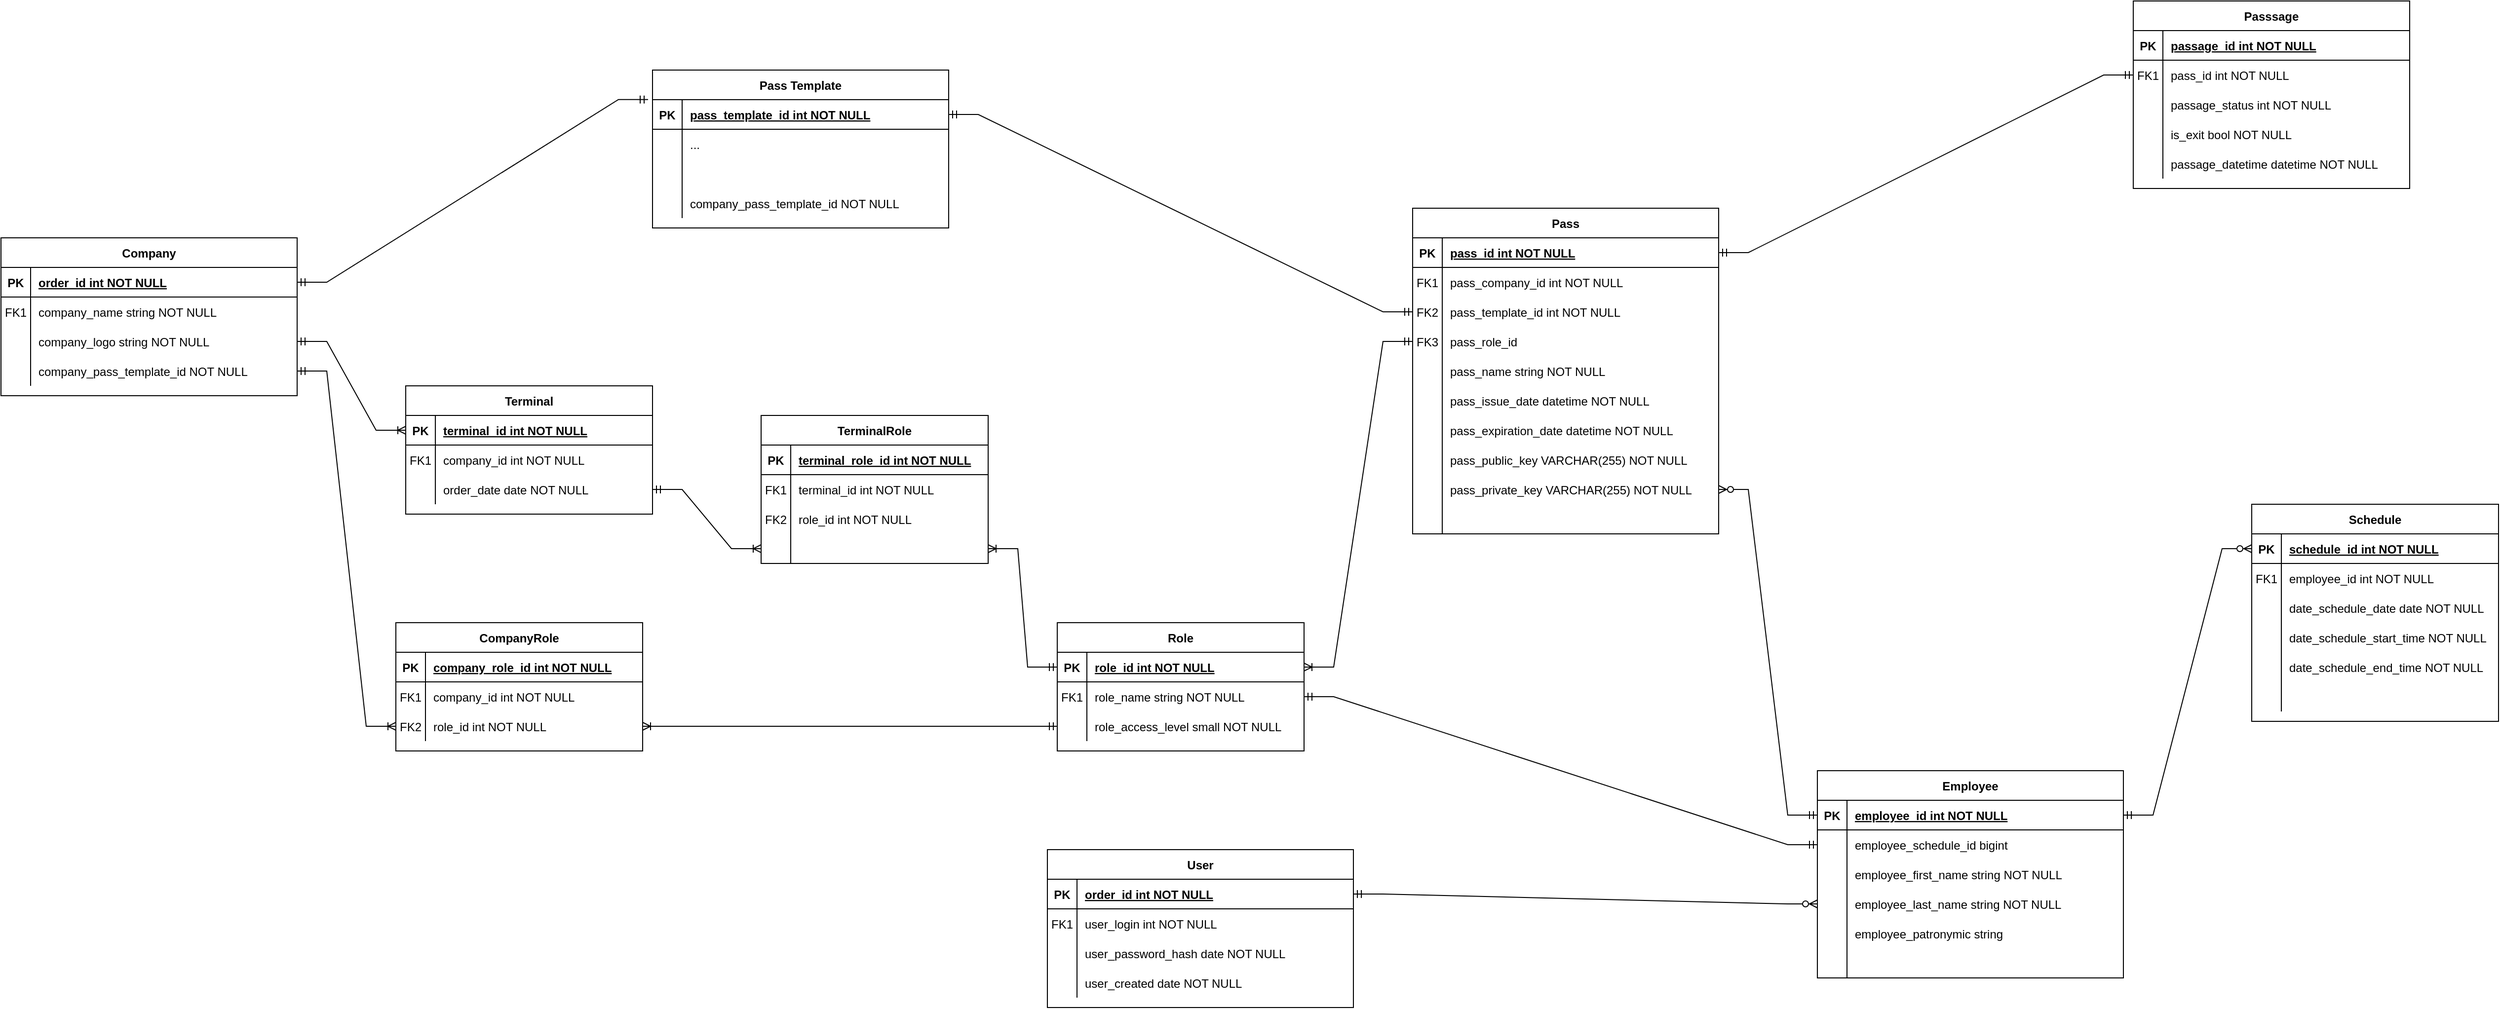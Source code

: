 <mxfile version="16.6.1" type="github">
  <diagram id="SPJx501AeD-CsGPnfTqj" name="Page-1">
    <mxGraphModel dx="1422" dy="729" grid="1" gridSize="10" guides="1" tooltips="1" connect="1" arrows="1" fold="1" page="1" pageScale="1" pageWidth="1654" pageHeight="1169" math="0" shadow="0">
      <root>
        <mxCell id="0" />
        <mxCell id="1" parent="0" />
        <mxCell id="p6E39sZ3aIF0DFDEOIZq-1" value="Passsage" style="shape=table;startSize=30;container=1;collapsible=1;childLayout=tableLayout;fixedRows=1;rowLines=0;fontStyle=1;align=center;resizeLast=1;" vertex="1" parent="1">
          <mxGeometry x="2600" y="450" width="280" height="190" as="geometry" />
        </mxCell>
        <mxCell id="p6E39sZ3aIF0DFDEOIZq-2" value="" style="shape=partialRectangle;collapsible=0;dropTarget=0;pointerEvents=0;fillColor=none;points=[[0,0.5],[1,0.5]];portConstraint=eastwest;top=0;left=0;right=0;bottom=1;" vertex="1" parent="p6E39sZ3aIF0DFDEOIZq-1">
          <mxGeometry y="30" width="280" height="30" as="geometry" />
        </mxCell>
        <mxCell id="p6E39sZ3aIF0DFDEOIZq-3" value="PK" style="shape=partialRectangle;overflow=hidden;connectable=0;fillColor=none;top=0;left=0;bottom=0;right=0;fontStyle=1;" vertex="1" parent="p6E39sZ3aIF0DFDEOIZq-2">
          <mxGeometry width="30" height="30" as="geometry">
            <mxRectangle width="30" height="30" as="alternateBounds" />
          </mxGeometry>
        </mxCell>
        <mxCell id="p6E39sZ3aIF0DFDEOIZq-4" value="passage_id int NOT NULL " style="shape=partialRectangle;overflow=hidden;connectable=0;fillColor=none;top=0;left=0;bottom=0;right=0;align=left;spacingLeft=6;fontStyle=5;" vertex="1" parent="p6E39sZ3aIF0DFDEOIZq-2">
          <mxGeometry x="30" width="250" height="30" as="geometry">
            <mxRectangle width="250" height="30" as="alternateBounds" />
          </mxGeometry>
        </mxCell>
        <mxCell id="p6E39sZ3aIF0DFDEOIZq-5" value="" style="shape=partialRectangle;collapsible=0;dropTarget=0;pointerEvents=0;fillColor=none;points=[[0,0.5],[1,0.5]];portConstraint=eastwest;top=0;left=0;right=0;bottom=0;" vertex="1" parent="p6E39sZ3aIF0DFDEOIZq-1">
          <mxGeometry y="60" width="280" height="30" as="geometry" />
        </mxCell>
        <mxCell id="p6E39sZ3aIF0DFDEOIZq-6" value="FK1" style="shape=partialRectangle;overflow=hidden;connectable=0;fillColor=none;top=0;left=0;bottom=0;right=0;" vertex="1" parent="p6E39sZ3aIF0DFDEOIZq-5">
          <mxGeometry width="30" height="30" as="geometry">
            <mxRectangle width="30" height="30" as="alternateBounds" />
          </mxGeometry>
        </mxCell>
        <mxCell id="p6E39sZ3aIF0DFDEOIZq-7" value="pass_id int NOT NULL" style="shape=partialRectangle;overflow=hidden;connectable=0;fillColor=none;top=0;left=0;bottom=0;right=0;align=left;spacingLeft=6;" vertex="1" parent="p6E39sZ3aIF0DFDEOIZq-5">
          <mxGeometry x="30" width="250" height="30" as="geometry">
            <mxRectangle width="250" height="30" as="alternateBounds" />
          </mxGeometry>
        </mxCell>
        <mxCell id="p6E39sZ3aIF0DFDEOIZq-8" value="" style="shape=partialRectangle;collapsible=0;dropTarget=0;pointerEvents=0;fillColor=none;points=[[0,0.5],[1,0.5]];portConstraint=eastwest;top=0;left=0;right=0;bottom=0;" vertex="1" parent="p6E39sZ3aIF0DFDEOIZq-1">
          <mxGeometry y="90" width="280" height="30" as="geometry" />
        </mxCell>
        <mxCell id="p6E39sZ3aIF0DFDEOIZq-9" value="" style="shape=partialRectangle;overflow=hidden;connectable=0;fillColor=none;top=0;left=0;bottom=0;right=0;" vertex="1" parent="p6E39sZ3aIF0DFDEOIZq-8">
          <mxGeometry width="30" height="30" as="geometry">
            <mxRectangle width="30" height="30" as="alternateBounds" />
          </mxGeometry>
        </mxCell>
        <mxCell id="p6E39sZ3aIF0DFDEOIZq-10" value="passage_status int NOT NULL" style="shape=partialRectangle;overflow=hidden;connectable=0;fillColor=none;top=0;left=0;bottom=0;right=0;align=left;spacingLeft=6;" vertex="1" parent="p6E39sZ3aIF0DFDEOIZq-8">
          <mxGeometry x="30" width="250" height="30" as="geometry">
            <mxRectangle width="250" height="30" as="alternateBounds" />
          </mxGeometry>
        </mxCell>
        <mxCell id="p6E39sZ3aIF0DFDEOIZq-11" value="" style="shape=partialRectangle;collapsible=0;dropTarget=0;pointerEvents=0;fillColor=none;points=[[0,0.5],[1,0.5]];portConstraint=eastwest;top=0;left=0;right=0;bottom=0;" vertex="1" parent="p6E39sZ3aIF0DFDEOIZq-1">
          <mxGeometry y="120" width="280" height="30" as="geometry" />
        </mxCell>
        <mxCell id="p6E39sZ3aIF0DFDEOIZq-12" value="" style="shape=partialRectangle;overflow=hidden;connectable=0;fillColor=none;top=0;left=0;bottom=0;right=0;" vertex="1" parent="p6E39sZ3aIF0DFDEOIZq-11">
          <mxGeometry width="30" height="30" as="geometry">
            <mxRectangle width="30" height="30" as="alternateBounds" />
          </mxGeometry>
        </mxCell>
        <mxCell id="p6E39sZ3aIF0DFDEOIZq-13" value="is_exit bool NOT NULL" style="shape=partialRectangle;overflow=hidden;connectable=0;fillColor=none;top=0;left=0;bottom=0;right=0;align=left;spacingLeft=6;" vertex="1" parent="p6E39sZ3aIF0DFDEOIZq-11">
          <mxGeometry x="30" width="250" height="30" as="geometry">
            <mxRectangle width="250" height="30" as="alternateBounds" />
          </mxGeometry>
        </mxCell>
        <mxCell id="p6E39sZ3aIF0DFDEOIZq-14" value="" style="shape=partialRectangle;collapsible=0;dropTarget=0;pointerEvents=0;fillColor=none;points=[[0,0.5],[1,0.5]];portConstraint=eastwest;top=0;left=0;right=0;bottom=0;" vertex="1" parent="p6E39sZ3aIF0DFDEOIZq-1">
          <mxGeometry y="150" width="280" height="30" as="geometry" />
        </mxCell>
        <mxCell id="p6E39sZ3aIF0DFDEOIZq-15" value="" style="shape=partialRectangle;overflow=hidden;connectable=0;fillColor=none;top=0;left=0;bottom=0;right=0;" vertex="1" parent="p6E39sZ3aIF0DFDEOIZq-14">
          <mxGeometry width="30" height="30" as="geometry">
            <mxRectangle width="30" height="30" as="alternateBounds" />
          </mxGeometry>
        </mxCell>
        <mxCell id="p6E39sZ3aIF0DFDEOIZq-16" value="passage_datetime datetime NOT NULL" style="shape=partialRectangle;overflow=hidden;connectable=0;fillColor=none;top=0;left=0;bottom=0;right=0;align=left;spacingLeft=6;" vertex="1" parent="p6E39sZ3aIF0DFDEOIZq-14">
          <mxGeometry x="30" width="250" height="30" as="geometry">
            <mxRectangle width="250" height="30" as="alternateBounds" />
          </mxGeometry>
        </mxCell>
        <mxCell id="p6E39sZ3aIF0DFDEOIZq-17" value="Employee" style="shape=table;startSize=30;container=1;collapsible=1;childLayout=tableLayout;fixedRows=1;rowLines=0;fontStyle=1;align=center;resizeLast=1;" vertex="1" parent="1">
          <mxGeometry x="2280" y="1230" width="310" height="210" as="geometry" />
        </mxCell>
        <mxCell id="p6E39sZ3aIF0DFDEOIZq-18" value="" style="shape=partialRectangle;collapsible=0;dropTarget=0;pointerEvents=0;fillColor=none;points=[[0,0.5],[1,0.5]];portConstraint=eastwest;top=0;left=0;right=0;bottom=1;" vertex="1" parent="p6E39sZ3aIF0DFDEOIZq-17">
          <mxGeometry y="30" width="310" height="30" as="geometry" />
        </mxCell>
        <mxCell id="p6E39sZ3aIF0DFDEOIZq-19" value="PK" style="shape=partialRectangle;overflow=hidden;connectable=0;fillColor=none;top=0;left=0;bottom=0;right=0;fontStyle=1;" vertex="1" parent="p6E39sZ3aIF0DFDEOIZq-18">
          <mxGeometry width="30" height="30" as="geometry">
            <mxRectangle width="30" height="30" as="alternateBounds" />
          </mxGeometry>
        </mxCell>
        <mxCell id="p6E39sZ3aIF0DFDEOIZq-20" value="employee_id int NOT NULL " style="shape=partialRectangle;overflow=hidden;connectable=0;fillColor=none;top=0;left=0;bottom=0;right=0;align=left;spacingLeft=6;fontStyle=5;" vertex="1" parent="p6E39sZ3aIF0DFDEOIZq-18">
          <mxGeometry x="30" width="280" height="30" as="geometry">
            <mxRectangle width="280" height="30" as="alternateBounds" />
          </mxGeometry>
        </mxCell>
        <mxCell id="p6E39sZ3aIF0DFDEOIZq-21" value="" style="shape=partialRectangle;collapsible=0;dropTarget=0;pointerEvents=0;fillColor=none;points=[[0,0.5],[1,0.5]];portConstraint=eastwest;top=0;left=0;right=0;bottom=0;" vertex="1" parent="p6E39sZ3aIF0DFDEOIZq-17">
          <mxGeometry y="60" width="310" height="30" as="geometry" />
        </mxCell>
        <mxCell id="p6E39sZ3aIF0DFDEOIZq-22" value="" style="shape=partialRectangle;overflow=hidden;connectable=0;fillColor=none;top=0;left=0;bottom=0;right=0;" vertex="1" parent="p6E39sZ3aIF0DFDEOIZq-21">
          <mxGeometry width="30" height="30" as="geometry">
            <mxRectangle width="30" height="30" as="alternateBounds" />
          </mxGeometry>
        </mxCell>
        <mxCell id="p6E39sZ3aIF0DFDEOIZq-23" value="employee_schedule_id bigint" style="shape=partialRectangle;overflow=hidden;connectable=0;fillColor=none;top=0;left=0;bottom=0;right=0;align=left;spacingLeft=6;" vertex="1" parent="p6E39sZ3aIF0DFDEOIZq-21">
          <mxGeometry x="30" width="280" height="30" as="geometry">
            <mxRectangle width="280" height="30" as="alternateBounds" />
          </mxGeometry>
        </mxCell>
        <mxCell id="p6E39sZ3aIF0DFDEOIZq-24" value="" style="shape=partialRectangle;collapsible=0;dropTarget=0;pointerEvents=0;fillColor=none;points=[[0,0.5],[1,0.5]];portConstraint=eastwest;top=0;left=0;right=0;bottom=0;" vertex="1" parent="p6E39sZ3aIF0DFDEOIZq-17">
          <mxGeometry y="90" width="310" height="30" as="geometry" />
        </mxCell>
        <mxCell id="p6E39sZ3aIF0DFDEOIZq-25" value="" style="shape=partialRectangle;overflow=hidden;connectable=0;fillColor=none;top=0;left=0;bottom=0;right=0;" vertex="1" parent="p6E39sZ3aIF0DFDEOIZq-24">
          <mxGeometry width="30" height="30" as="geometry">
            <mxRectangle width="30" height="30" as="alternateBounds" />
          </mxGeometry>
        </mxCell>
        <mxCell id="p6E39sZ3aIF0DFDEOIZq-26" value="employee_first_name string NOT NULL" style="shape=partialRectangle;overflow=hidden;connectable=0;fillColor=none;top=0;left=0;bottom=0;right=0;align=left;spacingLeft=6;" vertex="1" parent="p6E39sZ3aIF0DFDEOIZq-24">
          <mxGeometry x="30" width="280" height="30" as="geometry">
            <mxRectangle width="280" height="30" as="alternateBounds" />
          </mxGeometry>
        </mxCell>
        <mxCell id="p6E39sZ3aIF0DFDEOIZq-27" value="" style="shape=partialRectangle;collapsible=0;dropTarget=0;pointerEvents=0;fillColor=none;points=[[0,0.5],[1,0.5]];portConstraint=eastwest;top=0;left=0;right=0;bottom=0;" vertex="1" parent="p6E39sZ3aIF0DFDEOIZq-17">
          <mxGeometry y="120" width="310" height="30" as="geometry" />
        </mxCell>
        <mxCell id="p6E39sZ3aIF0DFDEOIZq-28" value="" style="shape=partialRectangle;overflow=hidden;connectable=0;fillColor=none;top=0;left=0;bottom=0;right=0;" vertex="1" parent="p6E39sZ3aIF0DFDEOIZq-27">
          <mxGeometry width="30" height="30" as="geometry">
            <mxRectangle width="30" height="30" as="alternateBounds" />
          </mxGeometry>
        </mxCell>
        <mxCell id="p6E39sZ3aIF0DFDEOIZq-29" value="employee_last_name string NOT NULL" style="shape=partialRectangle;overflow=hidden;connectable=0;fillColor=none;top=0;left=0;bottom=0;right=0;align=left;spacingLeft=6;" vertex="1" parent="p6E39sZ3aIF0DFDEOIZq-27">
          <mxGeometry x="30" width="280" height="30" as="geometry">
            <mxRectangle width="280" height="30" as="alternateBounds" />
          </mxGeometry>
        </mxCell>
        <mxCell id="p6E39sZ3aIF0DFDEOIZq-30" value="" style="shape=partialRectangle;collapsible=0;dropTarget=0;pointerEvents=0;fillColor=none;points=[[0,0.5],[1,0.5]];portConstraint=eastwest;top=0;left=0;right=0;bottom=0;" vertex="1" parent="p6E39sZ3aIF0DFDEOIZq-17">
          <mxGeometry y="150" width="310" height="30" as="geometry" />
        </mxCell>
        <mxCell id="p6E39sZ3aIF0DFDEOIZq-31" value="" style="shape=partialRectangle;overflow=hidden;connectable=0;fillColor=none;top=0;left=0;bottom=0;right=0;" vertex="1" parent="p6E39sZ3aIF0DFDEOIZq-30">
          <mxGeometry width="30" height="30" as="geometry">
            <mxRectangle width="30" height="30" as="alternateBounds" />
          </mxGeometry>
        </mxCell>
        <mxCell id="p6E39sZ3aIF0DFDEOIZq-32" value="employee_patronymic string" style="shape=partialRectangle;overflow=hidden;connectable=0;fillColor=none;top=0;left=0;bottom=0;right=0;align=left;spacingLeft=6;" vertex="1" parent="p6E39sZ3aIF0DFDEOIZq-30">
          <mxGeometry x="30" width="280" height="30" as="geometry">
            <mxRectangle width="280" height="30" as="alternateBounds" />
          </mxGeometry>
        </mxCell>
        <mxCell id="p6E39sZ3aIF0DFDEOIZq-33" value="" style="shape=partialRectangle;collapsible=0;dropTarget=0;pointerEvents=0;fillColor=none;points=[[0,0.5],[1,0.5]];portConstraint=eastwest;top=0;left=0;right=0;bottom=0;" vertex="1" parent="p6E39sZ3aIF0DFDEOIZq-17">
          <mxGeometry y="180" width="310" height="30" as="geometry" />
        </mxCell>
        <mxCell id="p6E39sZ3aIF0DFDEOIZq-34" value="" style="shape=partialRectangle;overflow=hidden;connectable=0;fillColor=none;top=0;left=0;bottom=0;right=0;" vertex="1" parent="p6E39sZ3aIF0DFDEOIZq-33">
          <mxGeometry width="30" height="30" as="geometry">
            <mxRectangle width="30" height="30" as="alternateBounds" />
          </mxGeometry>
        </mxCell>
        <mxCell id="p6E39sZ3aIF0DFDEOIZq-35" value="" style="shape=partialRectangle;overflow=hidden;connectable=0;fillColor=none;top=0;left=0;bottom=0;right=0;align=left;spacingLeft=6;" vertex="1" parent="p6E39sZ3aIF0DFDEOIZq-33">
          <mxGeometry x="30" width="280" height="30" as="geometry">
            <mxRectangle width="280" height="30" as="alternateBounds" />
          </mxGeometry>
        </mxCell>
        <mxCell id="p6E39sZ3aIF0DFDEOIZq-36" value="Pass" style="shape=table;startSize=30;container=1;collapsible=1;childLayout=tableLayout;fixedRows=1;rowLines=0;fontStyle=1;align=center;resizeLast=1;" vertex="1" parent="1">
          <mxGeometry x="1870" y="660" width="310" height="330" as="geometry">
            <mxRectangle x="1280" y="560" width="60" height="30" as="alternateBounds" />
          </mxGeometry>
        </mxCell>
        <mxCell id="p6E39sZ3aIF0DFDEOIZq-37" value="" style="shape=partialRectangle;collapsible=0;dropTarget=0;pointerEvents=0;fillColor=none;points=[[0,0.5],[1,0.5]];portConstraint=eastwest;top=0;left=0;right=0;bottom=1;" vertex="1" parent="p6E39sZ3aIF0DFDEOIZq-36">
          <mxGeometry y="30" width="310" height="30" as="geometry" />
        </mxCell>
        <mxCell id="p6E39sZ3aIF0DFDEOIZq-38" value="PK" style="shape=partialRectangle;overflow=hidden;connectable=0;fillColor=none;top=0;left=0;bottom=0;right=0;fontStyle=1;" vertex="1" parent="p6E39sZ3aIF0DFDEOIZq-37">
          <mxGeometry width="30" height="30" as="geometry">
            <mxRectangle width="30" height="30" as="alternateBounds" />
          </mxGeometry>
        </mxCell>
        <mxCell id="p6E39sZ3aIF0DFDEOIZq-39" value="pass_id int NOT NULL " style="shape=partialRectangle;overflow=hidden;connectable=0;fillColor=none;top=0;left=0;bottom=0;right=0;align=left;spacingLeft=6;fontStyle=5;" vertex="1" parent="p6E39sZ3aIF0DFDEOIZq-37">
          <mxGeometry x="30" width="280" height="30" as="geometry">
            <mxRectangle width="280" height="30" as="alternateBounds" />
          </mxGeometry>
        </mxCell>
        <mxCell id="p6E39sZ3aIF0DFDEOIZq-40" value="" style="shape=partialRectangle;collapsible=0;dropTarget=0;pointerEvents=0;fillColor=none;points=[[0,0.5],[1,0.5]];portConstraint=eastwest;top=0;left=0;right=0;bottom=0;" vertex="1" parent="p6E39sZ3aIF0DFDEOIZq-36">
          <mxGeometry y="60" width="310" height="30" as="geometry" />
        </mxCell>
        <mxCell id="p6E39sZ3aIF0DFDEOIZq-41" value="FK1" style="shape=partialRectangle;overflow=hidden;connectable=0;fillColor=none;top=0;left=0;bottom=0;right=0;" vertex="1" parent="p6E39sZ3aIF0DFDEOIZq-40">
          <mxGeometry width="30" height="30" as="geometry">
            <mxRectangle width="30" height="30" as="alternateBounds" />
          </mxGeometry>
        </mxCell>
        <mxCell id="p6E39sZ3aIF0DFDEOIZq-42" value="pass_company_id int NOT NULL" style="shape=partialRectangle;overflow=hidden;connectable=0;fillColor=none;top=0;left=0;bottom=0;right=0;align=left;spacingLeft=6;" vertex="1" parent="p6E39sZ3aIF0DFDEOIZq-40">
          <mxGeometry x="30" width="280" height="30" as="geometry">
            <mxRectangle width="280" height="30" as="alternateBounds" />
          </mxGeometry>
        </mxCell>
        <mxCell id="p6E39sZ3aIF0DFDEOIZq-43" value="" style="shape=partialRectangle;collapsible=0;dropTarget=0;pointerEvents=0;fillColor=none;points=[[0,0.5],[1,0.5]];portConstraint=eastwest;top=0;left=0;right=0;bottom=0;" vertex="1" parent="p6E39sZ3aIF0DFDEOIZq-36">
          <mxGeometry y="90" width="310" height="30" as="geometry" />
        </mxCell>
        <mxCell id="p6E39sZ3aIF0DFDEOIZq-44" value="FK2" style="shape=partialRectangle;overflow=hidden;connectable=0;fillColor=none;top=0;left=0;bottom=0;right=0;" vertex="1" parent="p6E39sZ3aIF0DFDEOIZq-43">
          <mxGeometry width="30" height="30" as="geometry">
            <mxRectangle width="30" height="30" as="alternateBounds" />
          </mxGeometry>
        </mxCell>
        <mxCell id="p6E39sZ3aIF0DFDEOIZq-45" value="pass_template_id int NOT NULL" style="shape=partialRectangle;overflow=hidden;connectable=0;fillColor=none;top=0;left=0;bottom=0;right=0;align=left;spacingLeft=6;" vertex="1" parent="p6E39sZ3aIF0DFDEOIZq-43">
          <mxGeometry x="30" width="280" height="30" as="geometry">
            <mxRectangle width="280" height="30" as="alternateBounds" />
          </mxGeometry>
        </mxCell>
        <mxCell id="p6E39sZ3aIF0DFDEOIZq-46" value="" style="shape=partialRectangle;collapsible=0;dropTarget=0;pointerEvents=0;fillColor=none;points=[[0,0.5],[1,0.5]];portConstraint=eastwest;top=0;left=0;right=0;bottom=0;" vertex="1" parent="p6E39sZ3aIF0DFDEOIZq-36">
          <mxGeometry y="120" width="310" height="30" as="geometry" />
        </mxCell>
        <mxCell id="p6E39sZ3aIF0DFDEOIZq-47" value="FK3" style="shape=partialRectangle;overflow=hidden;connectable=0;fillColor=none;top=0;left=0;bottom=0;right=0;" vertex="1" parent="p6E39sZ3aIF0DFDEOIZq-46">
          <mxGeometry width="30" height="30" as="geometry">
            <mxRectangle width="30" height="30" as="alternateBounds" />
          </mxGeometry>
        </mxCell>
        <mxCell id="p6E39sZ3aIF0DFDEOIZq-48" value="pass_role_id" style="shape=partialRectangle;overflow=hidden;connectable=0;fillColor=none;top=0;left=0;bottom=0;right=0;align=left;spacingLeft=6;" vertex="1" parent="p6E39sZ3aIF0DFDEOIZq-46">
          <mxGeometry x="30" width="280" height="30" as="geometry">
            <mxRectangle width="280" height="30" as="alternateBounds" />
          </mxGeometry>
        </mxCell>
        <mxCell id="p6E39sZ3aIF0DFDEOIZq-49" value="" style="shape=partialRectangle;collapsible=0;dropTarget=0;pointerEvents=0;fillColor=none;points=[[0,0.5],[1,0.5]];portConstraint=eastwest;top=0;left=0;right=0;bottom=0;" vertex="1" parent="p6E39sZ3aIF0DFDEOIZq-36">
          <mxGeometry y="150" width="310" height="30" as="geometry" />
        </mxCell>
        <mxCell id="p6E39sZ3aIF0DFDEOIZq-50" value="" style="shape=partialRectangle;overflow=hidden;connectable=0;fillColor=none;top=0;left=0;bottom=0;right=0;" vertex="1" parent="p6E39sZ3aIF0DFDEOIZq-49">
          <mxGeometry width="30" height="30" as="geometry">
            <mxRectangle width="30" height="30" as="alternateBounds" />
          </mxGeometry>
        </mxCell>
        <mxCell id="p6E39sZ3aIF0DFDEOIZq-51" value="pass_name string NOT NULL" style="shape=partialRectangle;overflow=hidden;connectable=0;fillColor=none;top=0;left=0;bottom=0;right=0;align=left;spacingLeft=6;" vertex="1" parent="p6E39sZ3aIF0DFDEOIZq-49">
          <mxGeometry x="30" width="280" height="30" as="geometry">
            <mxRectangle width="280" height="30" as="alternateBounds" />
          </mxGeometry>
        </mxCell>
        <mxCell id="p6E39sZ3aIF0DFDEOIZq-52" value="" style="shape=partialRectangle;collapsible=0;dropTarget=0;pointerEvents=0;fillColor=none;points=[[0,0.5],[1,0.5]];portConstraint=eastwest;top=0;left=0;right=0;bottom=0;" vertex="1" parent="p6E39sZ3aIF0DFDEOIZq-36">
          <mxGeometry y="180" width="310" height="30" as="geometry" />
        </mxCell>
        <mxCell id="p6E39sZ3aIF0DFDEOIZq-53" value="" style="shape=partialRectangle;overflow=hidden;connectable=0;fillColor=none;top=0;left=0;bottom=0;right=0;" vertex="1" parent="p6E39sZ3aIF0DFDEOIZq-52">
          <mxGeometry width="30" height="30" as="geometry">
            <mxRectangle width="30" height="30" as="alternateBounds" />
          </mxGeometry>
        </mxCell>
        <mxCell id="p6E39sZ3aIF0DFDEOIZq-54" value="pass_issue_date datetime NOT NULL" style="shape=partialRectangle;overflow=hidden;connectable=0;fillColor=none;top=0;left=0;bottom=0;right=0;align=left;spacingLeft=6;" vertex="1" parent="p6E39sZ3aIF0DFDEOIZq-52">
          <mxGeometry x="30" width="280" height="30" as="geometry">
            <mxRectangle width="280" height="30" as="alternateBounds" />
          </mxGeometry>
        </mxCell>
        <mxCell id="p6E39sZ3aIF0DFDEOIZq-55" value="" style="shape=partialRectangle;collapsible=0;dropTarget=0;pointerEvents=0;fillColor=none;points=[[0,0.5],[1,0.5]];portConstraint=eastwest;top=0;left=0;right=0;bottom=0;" vertex="1" parent="p6E39sZ3aIF0DFDEOIZq-36">
          <mxGeometry y="210" width="310" height="30" as="geometry" />
        </mxCell>
        <mxCell id="p6E39sZ3aIF0DFDEOIZq-56" value="" style="shape=partialRectangle;overflow=hidden;connectable=0;fillColor=none;top=0;left=0;bottom=0;right=0;" vertex="1" parent="p6E39sZ3aIF0DFDEOIZq-55">
          <mxGeometry width="30" height="30" as="geometry">
            <mxRectangle width="30" height="30" as="alternateBounds" />
          </mxGeometry>
        </mxCell>
        <mxCell id="p6E39sZ3aIF0DFDEOIZq-57" value="pass_expiration_date datetime NOT NULL" style="shape=partialRectangle;overflow=hidden;connectable=0;fillColor=none;top=0;left=0;bottom=0;right=0;align=left;spacingLeft=6;" vertex="1" parent="p6E39sZ3aIF0DFDEOIZq-55">
          <mxGeometry x="30" width="280" height="30" as="geometry">
            <mxRectangle width="280" height="30" as="alternateBounds" />
          </mxGeometry>
        </mxCell>
        <mxCell id="p6E39sZ3aIF0DFDEOIZq-58" value="" style="shape=partialRectangle;collapsible=0;dropTarget=0;pointerEvents=0;fillColor=none;points=[[0,0.5],[1,0.5]];portConstraint=eastwest;top=0;left=0;right=0;bottom=0;" vertex="1" parent="p6E39sZ3aIF0DFDEOIZq-36">
          <mxGeometry y="240" width="310" height="30" as="geometry" />
        </mxCell>
        <mxCell id="p6E39sZ3aIF0DFDEOIZq-59" value="" style="shape=partialRectangle;overflow=hidden;connectable=0;fillColor=none;top=0;left=0;bottom=0;right=0;" vertex="1" parent="p6E39sZ3aIF0DFDEOIZq-58">
          <mxGeometry width="30" height="30" as="geometry">
            <mxRectangle width="30" height="30" as="alternateBounds" />
          </mxGeometry>
        </mxCell>
        <mxCell id="p6E39sZ3aIF0DFDEOIZq-60" value="pass_public_key VARCHAR(255) NOT NULL" style="shape=partialRectangle;overflow=hidden;connectable=0;fillColor=none;top=0;left=0;bottom=0;right=0;align=left;spacingLeft=6;" vertex="1" parent="p6E39sZ3aIF0DFDEOIZq-58">
          <mxGeometry x="30" width="280" height="30" as="geometry">
            <mxRectangle width="280" height="30" as="alternateBounds" />
          </mxGeometry>
        </mxCell>
        <mxCell id="p6E39sZ3aIF0DFDEOIZq-61" value="" style="shape=partialRectangle;collapsible=0;dropTarget=0;pointerEvents=0;fillColor=none;points=[[0,0.5],[1,0.5]];portConstraint=eastwest;top=0;left=0;right=0;bottom=0;" vertex="1" parent="p6E39sZ3aIF0DFDEOIZq-36">
          <mxGeometry y="270" width="310" height="30" as="geometry" />
        </mxCell>
        <mxCell id="p6E39sZ3aIF0DFDEOIZq-62" value="" style="shape=partialRectangle;overflow=hidden;connectable=0;fillColor=none;top=0;left=0;bottom=0;right=0;" vertex="1" parent="p6E39sZ3aIF0DFDEOIZq-61">
          <mxGeometry width="30" height="30" as="geometry">
            <mxRectangle width="30" height="30" as="alternateBounds" />
          </mxGeometry>
        </mxCell>
        <mxCell id="p6E39sZ3aIF0DFDEOIZq-63" value="pass_private_key VARCHAR(255) NOT NULL" style="shape=partialRectangle;overflow=hidden;connectable=0;fillColor=none;top=0;left=0;bottom=0;right=0;align=left;spacingLeft=6;" vertex="1" parent="p6E39sZ3aIF0DFDEOIZq-61">
          <mxGeometry x="30" width="280" height="30" as="geometry">
            <mxRectangle width="280" height="30" as="alternateBounds" />
          </mxGeometry>
        </mxCell>
        <mxCell id="p6E39sZ3aIF0DFDEOIZq-64" value="" style="shape=partialRectangle;collapsible=0;dropTarget=0;pointerEvents=0;fillColor=none;points=[[0,0.5],[1,0.5]];portConstraint=eastwest;top=0;left=0;right=0;bottom=0;" vertex="1" parent="p6E39sZ3aIF0DFDEOIZq-36">
          <mxGeometry y="300" width="310" height="30" as="geometry" />
        </mxCell>
        <mxCell id="p6E39sZ3aIF0DFDEOIZq-65" value="" style="shape=partialRectangle;overflow=hidden;connectable=0;fillColor=none;top=0;left=0;bottom=0;right=0;" vertex="1" parent="p6E39sZ3aIF0DFDEOIZq-64">
          <mxGeometry width="30" height="30" as="geometry">
            <mxRectangle width="30" height="30" as="alternateBounds" />
          </mxGeometry>
        </mxCell>
        <mxCell id="p6E39sZ3aIF0DFDEOIZq-66" value="" style="shape=partialRectangle;overflow=hidden;connectable=0;fillColor=none;top=0;left=0;bottom=0;right=0;align=left;spacingLeft=6;" vertex="1" parent="p6E39sZ3aIF0DFDEOIZq-64">
          <mxGeometry x="30" width="280" height="30" as="geometry">
            <mxRectangle width="280" height="30" as="alternateBounds" />
          </mxGeometry>
        </mxCell>
        <mxCell id="p6E39sZ3aIF0DFDEOIZq-67" value="Company" style="shape=table;startSize=30;container=1;collapsible=1;childLayout=tableLayout;fixedRows=1;rowLines=0;fontStyle=1;align=center;resizeLast=1;" vertex="1" parent="1">
          <mxGeometry x="440" y="690" width="300" height="160" as="geometry">
            <mxRectangle x="40" y="320" width="90" height="30" as="alternateBounds" />
          </mxGeometry>
        </mxCell>
        <mxCell id="p6E39sZ3aIF0DFDEOIZq-68" value="" style="shape=partialRectangle;collapsible=0;dropTarget=0;pointerEvents=0;fillColor=none;points=[[0,0.5],[1,0.5]];portConstraint=eastwest;top=0;left=0;right=0;bottom=1;" vertex="1" parent="p6E39sZ3aIF0DFDEOIZq-67">
          <mxGeometry y="30" width="300" height="30" as="geometry" />
        </mxCell>
        <mxCell id="p6E39sZ3aIF0DFDEOIZq-69" value="PK" style="shape=partialRectangle;overflow=hidden;connectable=0;fillColor=none;top=0;left=0;bottom=0;right=0;fontStyle=1;" vertex="1" parent="p6E39sZ3aIF0DFDEOIZq-68">
          <mxGeometry width="30" height="30" as="geometry">
            <mxRectangle width="30" height="30" as="alternateBounds" />
          </mxGeometry>
        </mxCell>
        <mxCell id="p6E39sZ3aIF0DFDEOIZq-70" value="order_id int NOT NULL " style="shape=partialRectangle;overflow=hidden;connectable=0;fillColor=none;top=0;left=0;bottom=0;right=0;align=left;spacingLeft=6;fontStyle=5;" vertex="1" parent="p6E39sZ3aIF0DFDEOIZq-68">
          <mxGeometry x="30" width="270" height="30" as="geometry">
            <mxRectangle width="270" height="30" as="alternateBounds" />
          </mxGeometry>
        </mxCell>
        <mxCell id="p6E39sZ3aIF0DFDEOIZq-71" value="" style="shape=partialRectangle;collapsible=0;dropTarget=0;pointerEvents=0;fillColor=none;points=[[0,0.5],[1,0.5]];portConstraint=eastwest;top=0;left=0;right=0;bottom=0;" vertex="1" parent="p6E39sZ3aIF0DFDEOIZq-67">
          <mxGeometry y="60" width="300" height="30" as="geometry" />
        </mxCell>
        <mxCell id="p6E39sZ3aIF0DFDEOIZq-72" value="FK1" style="shape=partialRectangle;overflow=hidden;connectable=0;fillColor=none;top=0;left=0;bottom=0;right=0;" vertex="1" parent="p6E39sZ3aIF0DFDEOIZq-71">
          <mxGeometry width="30" height="30" as="geometry">
            <mxRectangle width="30" height="30" as="alternateBounds" />
          </mxGeometry>
        </mxCell>
        <mxCell id="p6E39sZ3aIF0DFDEOIZq-73" value="company_name string NOT NULL" style="shape=partialRectangle;overflow=hidden;connectable=0;fillColor=none;top=0;left=0;bottom=0;right=0;align=left;spacingLeft=6;" vertex="1" parent="p6E39sZ3aIF0DFDEOIZq-71">
          <mxGeometry x="30" width="270" height="30" as="geometry">
            <mxRectangle width="270" height="30" as="alternateBounds" />
          </mxGeometry>
        </mxCell>
        <mxCell id="p6E39sZ3aIF0DFDEOIZq-74" value="" style="shape=partialRectangle;collapsible=0;dropTarget=0;pointerEvents=0;fillColor=none;points=[[0,0.5],[1,0.5]];portConstraint=eastwest;top=0;left=0;right=0;bottom=0;" vertex="1" parent="p6E39sZ3aIF0DFDEOIZq-67">
          <mxGeometry y="90" width="300" height="30" as="geometry" />
        </mxCell>
        <mxCell id="p6E39sZ3aIF0DFDEOIZq-75" value="" style="shape=partialRectangle;overflow=hidden;connectable=0;fillColor=none;top=0;left=0;bottom=0;right=0;" vertex="1" parent="p6E39sZ3aIF0DFDEOIZq-74">
          <mxGeometry width="30" height="30" as="geometry">
            <mxRectangle width="30" height="30" as="alternateBounds" />
          </mxGeometry>
        </mxCell>
        <mxCell id="p6E39sZ3aIF0DFDEOIZq-76" value="company_logo string NOT NULL" style="shape=partialRectangle;overflow=hidden;connectable=0;fillColor=none;top=0;left=0;bottom=0;right=0;align=left;spacingLeft=6;" vertex="1" parent="p6E39sZ3aIF0DFDEOIZq-74">
          <mxGeometry x="30" width="270" height="30" as="geometry">
            <mxRectangle width="270" height="30" as="alternateBounds" />
          </mxGeometry>
        </mxCell>
        <mxCell id="p6E39sZ3aIF0DFDEOIZq-77" value="" style="shape=partialRectangle;collapsible=0;dropTarget=0;pointerEvents=0;fillColor=none;points=[[0,0.5],[1,0.5]];portConstraint=eastwest;top=0;left=0;right=0;bottom=0;" vertex="1" parent="p6E39sZ3aIF0DFDEOIZq-67">
          <mxGeometry y="120" width="300" height="30" as="geometry" />
        </mxCell>
        <mxCell id="p6E39sZ3aIF0DFDEOIZq-78" value="" style="shape=partialRectangle;overflow=hidden;connectable=0;fillColor=none;top=0;left=0;bottom=0;right=0;" vertex="1" parent="p6E39sZ3aIF0DFDEOIZq-77">
          <mxGeometry width="30" height="30" as="geometry">
            <mxRectangle width="30" height="30" as="alternateBounds" />
          </mxGeometry>
        </mxCell>
        <mxCell id="p6E39sZ3aIF0DFDEOIZq-79" value="company_pass_template_id NOT NULL" style="shape=partialRectangle;overflow=hidden;connectable=0;fillColor=none;top=0;left=0;bottom=0;right=0;align=left;spacingLeft=6;" vertex="1" parent="p6E39sZ3aIF0DFDEOIZq-77">
          <mxGeometry x="30" width="270" height="30" as="geometry">
            <mxRectangle width="270" height="30" as="alternateBounds" />
          </mxGeometry>
        </mxCell>
        <mxCell id="p6E39sZ3aIF0DFDEOIZq-80" value="Terminal" style="shape=table;startSize=30;container=1;collapsible=1;childLayout=tableLayout;fixedRows=1;rowLines=0;fontStyle=1;align=center;resizeLast=1;" vertex="1" parent="1">
          <mxGeometry x="850" y="840" width="250" height="130" as="geometry">
            <mxRectangle x="40" y="320" width="90" height="30" as="alternateBounds" />
          </mxGeometry>
        </mxCell>
        <mxCell id="p6E39sZ3aIF0DFDEOIZq-81" value="" style="shape=partialRectangle;collapsible=0;dropTarget=0;pointerEvents=0;fillColor=none;points=[[0,0.5],[1,0.5]];portConstraint=eastwest;top=0;left=0;right=0;bottom=1;" vertex="1" parent="p6E39sZ3aIF0DFDEOIZq-80">
          <mxGeometry y="30" width="250" height="30" as="geometry" />
        </mxCell>
        <mxCell id="p6E39sZ3aIF0DFDEOIZq-82" value="PK" style="shape=partialRectangle;overflow=hidden;connectable=0;fillColor=none;top=0;left=0;bottom=0;right=0;fontStyle=1;" vertex="1" parent="p6E39sZ3aIF0DFDEOIZq-81">
          <mxGeometry width="30" height="30" as="geometry">
            <mxRectangle width="30" height="30" as="alternateBounds" />
          </mxGeometry>
        </mxCell>
        <mxCell id="p6E39sZ3aIF0DFDEOIZq-83" value="terminal_id int NOT NULL " style="shape=partialRectangle;overflow=hidden;connectable=0;fillColor=none;top=0;left=0;bottom=0;right=0;align=left;spacingLeft=6;fontStyle=5;" vertex="1" parent="p6E39sZ3aIF0DFDEOIZq-81">
          <mxGeometry x="30" width="220" height="30" as="geometry">
            <mxRectangle width="220" height="30" as="alternateBounds" />
          </mxGeometry>
        </mxCell>
        <mxCell id="p6E39sZ3aIF0DFDEOIZq-84" value="" style="shape=partialRectangle;collapsible=0;dropTarget=0;pointerEvents=0;fillColor=none;points=[[0,0.5],[1,0.5]];portConstraint=eastwest;top=0;left=0;right=0;bottom=0;" vertex="1" parent="p6E39sZ3aIF0DFDEOIZq-80">
          <mxGeometry y="60" width="250" height="30" as="geometry" />
        </mxCell>
        <mxCell id="p6E39sZ3aIF0DFDEOIZq-85" value="FK1" style="shape=partialRectangle;overflow=hidden;connectable=0;fillColor=none;top=0;left=0;bottom=0;right=0;" vertex="1" parent="p6E39sZ3aIF0DFDEOIZq-84">
          <mxGeometry width="30" height="30" as="geometry">
            <mxRectangle width="30" height="30" as="alternateBounds" />
          </mxGeometry>
        </mxCell>
        <mxCell id="p6E39sZ3aIF0DFDEOIZq-86" value="company_id int NOT NULL" style="shape=partialRectangle;overflow=hidden;connectable=0;fillColor=none;top=0;left=0;bottom=0;right=0;align=left;spacingLeft=6;" vertex="1" parent="p6E39sZ3aIF0DFDEOIZq-84">
          <mxGeometry x="30" width="220" height="30" as="geometry">
            <mxRectangle width="220" height="30" as="alternateBounds" />
          </mxGeometry>
        </mxCell>
        <mxCell id="p6E39sZ3aIF0DFDEOIZq-87" value="" style="shape=partialRectangle;collapsible=0;dropTarget=0;pointerEvents=0;fillColor=none;points=[[0,0.5],[1,0.5]];portConstraint=eastwest;top=0;left=0;right=0;bottom=0;" vertex="1" parent="p6E39sZ3aIF0DFDEOIZq-80">
          <mxGeometry y="90" width="250" height="30" as="geometry" />
        </mxCell>
        <mxCell id="p6E39sZ3aIF0DFDEOIZq-88" value="" style="shape=partialRectangle;overflow=hidden;connectable=0;fillColor=none;top=0;left=0;bottom=0;right=0;" vertex="1" parent="p6E39sZ3aIF0DFDEOIZq-87">
          <mxGeometry width="30" height="30" as="geometry">
            <mxRectangle width="30" height="30" as="alternateBounds" />
          </mxGeometry>
        </mxCell>
        <mxCell id="p6E39sZ3aIF0DFDEOIZq-89" value="order_date date NOT NULL" style="shape=partialRectangle;overflow=hidden;connectable=0;fillColor=none;top=0;left=0;bottom=0;right=0;align=left;spacingLeft=6;" vertex="1" parent="p6E39sZ3aIF0DFDEOIZq-87">
          <mxGeometry x="30" width="220" height="30" as="geometry">
            <mxRectangle width="220" height="30" as="alternateBounds" />
          </mxGeometry>
        </mxCell>
        <mxCell id="p6E39sZ3aIF0DFDEOIZq-90" value="User" style="shape=table;startSize=30;container=1;collapsible=1;childLayout=tableLayout;fixedRows=1;rowLines=0;fontStyle=1;align=center;resizeLast=1;" vertex="1" parent="1">
          <mxGeometry x="1500" y="1310" width="310" height="160" as="geometry">
            <mxRectangle x="935" y="840" width="90" height="30" as="alternateBounds" />
          </mxGeometry>
        </mxCell>
        <mxCell id="p6E39sZ3aIF0DFDEOIZq-91" value="" style="shape=partialRectangle;collapsible=0;dropTarget=0;pointerEvents=0;fillColor=none;points=[[0,0.5],[1,0.5]];portConstraint=eastwest;top=0;left=0;right=0;bottom=1;" vertex="1" parent="p6E39sZ3aIF0DFDEOIZq-90">
          <mxGeometry y="30" width="310" height="30" as="geometry" />
        </mxCell>
        <mxCell id="p6E39sZ3aIF0DFDEOIZq-92" value="PK" style="shape=partialRectangle;overflow=hidden;connectable=0;fillColor=none;top=0;left=0;bottom=0;right=0;fontStyle=1;" vertex="1" parent="p6E39sZ3aIF0DFDEOIZq-91">
          <mxGeometry width="30" height="30" as="geometry">
            <mxRectangle width="30" height="30" as="alternateBounds" />
          </mxGeometry>
        </mxCell>
        <mxCell id="p6E39sZ3aIF0DFDEOIZq-93" value="order_id int NOT NULL " style="shape=partialRectangle;overflow=hidden;connectable=0;fillColor=none;top=0;left=0;bottom=0;right=0;align=left;spacingLeft=6;fontStyle=5;" vertex="1" parent="p6E39sZ3aIF0DFDEOIZq-91">
          <mxGeometry x="30" width="280" height="30" as="geometry">
            <mxRectangle width="280" height="30" as="alternateBounds" />
          </mxGeometry>
        </mxCell>
        <mxCell id="p6E39sZ3aIF0DFDEOIZq-94" value="" style="shape=partialRectangle;collapsible=0;dropTarget=0;pointerEvents=0;fillColor=none;points=[[0,0.5],[1,0.5]];portConstraint=eastwest;top=0;left=0;right=0;bottom=0;" vertex="1" parent="p6E39sZ3aIF0DFDEOIZq-90">
          <mxGeometry y="60" width="310" height="30" as="geometry" />
        </mxCell>
        <mxCell id="p6E39sZ3aIF0DFDEOIZq-95" value="FK1" style="shape=partialRectangle;overflow=hidden;connectable=0;fillColor=none;top=0;left=0;bottom=0;right=0;" vertex="1" parent="p6E39sZ3aIF0DFDEOIZq-94">
          <mxGeometry width="30" height="30" as="geometry">
            <mxRectangle width="30" height="30" as="alternateBounds" />
          </mxGeometry>
        </mxCell>
        <mxCell id="p6E39sZ3aIF0DFDEOIZq-96" value="user_login int NOT NULL" style="shape=partialRectangle;overflow=hidden;connectable=0;fillColor=none;top=0;left=0;bottom=0;right=0;align=left;spacingLeft=6;" vertex="1" parent="p6E39sZ3aIF0DFDEOIZq-94">
          <mxGeometry x="30" width="280" height="30" as="geometry">
            <mxRectangle width="280" height="30" as="alternateBounds" />
          </mxGeometry>
        </mxCell>
        <mxCell id="p6E39sZ3aIF0DFDEOIZq-97" value="" style="shape=partialRectangle;collapsible=0;dropTarget=0;pointerEvents=0;fillColor=none;points=[[0,0.5],[1,0.5]];portConstraint=eastwest;top=0;left=0;right=0;bottom=0;" vertex="1" parent="p6E39sZ3aIF0DFDEOIZq-90">
          <mxGeometry y="90" width="310" height="30" as="geometry" />
        </mxCell>
        <mxCell id="p6E39sZ3aIF0DFDEOIZq-98" value="" style="shape=partialRectangle;overflow=hidden;connectable=0;fillColor=none;top=0;left=0;bottom=0;right=0;" vertex="1" parent="p6E39sZ3aIF0DFDEOIZq-97">
          <mxGeometry width="30" height="30" as="geometry">
            <mxRectangle width="30" height="30" as="alternateBounds" />
          </mxGeometry>
        </mxCell>
        <mxCell id="p6E39sZ3aIF0DFDEOIZq-99" value="user_password_hash date NOT NULL" style="shape=partialRectangle;overflow=hidden;connectable=0;fillColor=none;top=0;left=0;bottom=0;right=0;align=left;spacingLeft=6;" vertex="1" parent="p6E39sZ3aIF0DFDEOIZq-97">
          <mxGeometry x="30" width="280" height="30" as="geometry">
            <mxRectangle width="280" height="30" as="alternateBounds" />
          </mxGeometry>
        </mxCell>
        <mxCell id="p6E39sZ3aIF0DFDEOIZq-100" value="" style="shape=partialRectangle;collapsible=0;dropTarget=0;pointerEvents=0;fillColor=none;points=[[0,0.5],[1,0.5]];portConstraint=eastwest;top=0;left=0;right=0;bottom=0;" vertex="1" parent="p6E39sZ3aIF0DFDEOIZq-90">
          <mxGeometry y="120" width="310" height="30" as="geometry" />
        </mxCell>
        <mxCell id="p6E39sZ3aIF0DFDEOIZq-101" value="" style="shape=partialRectangle;overflow=hidden;connectable=0;fillColor=none;top=0;left=0;bottom=0;right=0;" vertex="1" parent="p6E39sZ3aIF0DFDEOIZq-100">
          <mxGeometry width="30" height="30" as="geometry">
            <mxRectangle width="30" height="30" as="alternateBounds" />
          </mxGeometry>
        </mxCell>
        <mxCell id="p6E39sZ3aIF0DFDEOIZq-102" value="user_created date NOT NULL" style="shape=partialRectangle;overflow=hidden;connectable=0;fillColor=none;top=0;left=0;bottom=0;right=0;align=left;spacingLeft=6;" vertex="1" parent="p6E39sZ3aIF0DFDEOIZq-100">
          <mxGeometry x="30" width="280" height="30" as="geometry">
            <mxRectangle width="280" height="30" as="alternateBounds" />
          </mxGeometry>
        </mxCell>
        <mxCell id="p6E39sZ3aIF0DFDEOIZq-103" value="Schedule" style="shape=table;startSize=30;container=1;collapsible=1;childLayout=tableLayout;fixedRows=1;rowLines=0;fontStyle=1;align=center;resizeLast=1;" vertex="1" parent="1">
          <mxGeometry x="2720" y="960" width="250" height="220" as="geometry">
            <mxRectangle x="40" y="320" width="90" height="30" as="alternateBounds" />
          </mxGeometry>
        </mxCell>
        <mxCell id="p6E39sZ3aIF0DFDEOIZq-104" value="" style="shape=partialRectangle;collapsible=0;dropTarget=0;pointerEvents=0;fillColor=none;points=[[0,0.5],[1,0.5]];portConstraint=eastwest;top=0;left=0;right=0;bottom=1;" vertex="1" parent="p6E39sZ3aIF0DFDEOIZq-103">
          <mxGeometry y="30" width="250" height="30" as="geometry" />
        </mxCell>
        <mxCell id="p6E39sZ3aIF0DFDEOIZq-105" value="PK" style="shape=partialRectangle;overflow=hidden;connectable=0;fillColor=none;top=0;left=0;bottom=0;right=0;fontStyle=1;" vertex="1" parent="p6E39sZ3aIF0DFDEOIZq-104">
          <mxGeometry width="30" height="30" as="geometry">
            <mxRectangle width="30" height="30" as="alternateBounds" />
          </mxGeometry>
        </mxCell>
        <mxCell id="p6E39sZ3aIF0DFDEOIZq-106" value="schedule_id int NOT NULL " style="shape=partialRectangle;overflow=hidden;connectable=0;fillColor=none;top=0;left=0;bottom=0;right=0;align=left;spacingLeft=6;fontStyle=5;" vertex="1" parent="p6E39sZ3aIF0DFDEOIZq-104">
          <mxGeometry x="30" width="220" height="30" as="geometry">
            <mxRectangle width="220" height="30" as="alternateBounds" />
          </mxGeometry>
        </mxCell>
        <mxCell id="p6E39sZ3aIF0DFDEOIZq-107" value="" style="shape=partialRectangle;collapsible=0;dropTarget=0;pointerEvents=0;fillColor=none;points=[[0,0.5],[1,0.5]];portConstraint=eastwest;top=0;left=0;right=0;bottom=0;" vertex="1" parent="p6E39sZ3aIF0DFDEOIZq-103">
          <mxGeometry y="60" width="250" height="30" as="geometry" />
        </mxCell>
        <mxCell id="p6E39sZ3aIF0DFDEOIZq-108" value="FK1" style="shape=partialRectangle;overflow=hidden;connectable=0;fillColor=none;top=0;left=0;bottom=0;right=0;" vertex="1" parent="p6E39sZ3aIF0DFDEOIZq-107">
          <mxGeometry width="30" height="30" as="geometry">
            <mxRectangle width="30" height="30" as="alternateBounds" />
          </mxGeometry>
        </mxCell>
        <mxCell id="p6E39sZ3aIF0DFDEOIZq-109" value="employee_id int NOT NULL" style="shape=partialRectangle;overflow=hidden;connectable=0;fillColor=none;top=0;left=0;bottom=0;right=0;align=left;spacingLeft=6;" vertex="1" parent="p6E39sZ3aIF0DFDEOIZq-107">
          <mxGeometry x="30" width="220" height="30" as="geometry">
            <mxRectangle width="220" height="30" as="alternateBounds" />
          </mxGeometry>
        </mxCell>
        <mxCell id="p6E39sZ3aIF0DFDEOIZq-110" value="" style="shape=partialRectangle;collapsible=0;dropTarget=0;pointerEvents=0;fillColor=none;points=[[0,0.5],[1,0.5]];portConstraint=eastwest;top=0;left=0;right=0;bottom=0;" vertex="1" parent="p6E39sZ3aIF0DFDEOIZq-103">
          <mxGeometry y="90" width="250" height="30" as="geometry" />
        </mxCell>
        <mxCell id="p6E39sZ3aIF0DFDEOIZq-111" value="" style="shape=partialRectangle;overflow=hidden;connectable=0;fillColor=none;top=0;left=0;bottom=0;right=0;" vertex="1" parent="p6E39sZ3aIF0DFDEOIZq-110">
          <mxGeometry width="30" height="30" as="geometry">
            <mxRectangle width="30" height="30" as="alternateBounds" />
          </mxGeometry>
        </mxCell>
        <mxCell id="p6E39sZ3aIF0DFDEOIZq-112" value="date_schedule_date date NOT NULL" style="shape=partialRectangle;overflow=hidden;connectable=0;fillColor=none;top=0;left=0;bottom=0;right=0;align=left;spacingLeft=6;" vertex="1" parent="p6E39sZ3aIF0DFDEOIZq-110">
          <mxGeometry x="30" width="220" height="30" as="geometry">
            <mxRectangle width="220" height="30" as="alternateBounds" />
          </mxGeometry>
        </mxCell>
        <mxCell id="p6E39sZ3aIF0DFDEOIZq-113" value="" style="shape=partialRectangle;collapsible=0;dropTarget=0;pointerEvents=0;fillColor=none;points=[[0,0.5],[1,0.5]];portConstraint=eastwest;top=0;left=0;right=0;bottom=0;" vertex="1" parent="p6E39sZ3aIF0DFDEOIZq-103">
          <mxGeometry y="120" width="250" height="30" as="geometry" />
        </mxCell>
        <mxCell id="p6E39sZ3aIF0DFDEOIZq-114" value="" style="shape=partialRectangle;overflow=hidden;connectable=0;fillColor=none;top=0;left=0;bottom=0;right=0;" vertex="1" parent="p6E39sZ3aIF0DFDEOIZq-113">
          <mxGeometry width="30" height="30" as="geometry">
            <mxRectangle width="30" height="30" as="alternateBounds" />
          </mxGeometry>
        </mxCell>
        <mxCell id="p6E39sZ3aIF0DFDEOIZq-115" value="date_schedule_start_time NOT NULL" style="shape=partialRectangle;overflow=hidden;connectable=0;fillColor=none;top=0;left=0;bottom=0;right=0;align=left;spacingLeft=6;" vertex="1" parent="p6E39sZ3aIF0DFDEOIZq-113">
          <mxGeometry x="30" width="220" height="30" as="geometry">
            <mxRectangle width="220" height="30" as="alternateBounds" />
          </mxGeometry>
        </mxCell>
        <mxCell id="p6E39sZ3aIF0DFDEOIZq-116" value="" style="shape=partialRectangle;collapsible=0;dropTarget=0;pointerEvents=0;fillColor=none;points=[[0,0.5],[1,0.5]];portConstraint=eastwest;top=0;left=0;right=0;bottom=0;" vertex="1" parent="p6E39sZ3aIF0DFDEOIZq-103">
          <mxGeometry y="150" width="250" height="30" as="geometry" />
        </mxCell>
        <mxCell id="p6E39sZ3aIF0DFDEOIZq-117" value="" style="shape=partialRectangle;overflow=hidden;connectable=0;fillColor=none;top=0;left=0;bottom=0;right=0;" vertex="1" parent="p6E39sZ3aIF0DFDEOIZq-116">
          <mxGeometry width="30" height="30" as="geometry">
            <mxRectangle width="30" height="30" as="alternateBounds" />
          </mxGeometry>
        </mxCell>
        <mxCell id="p6E39sZ3aIF0DFDEOIZq-118" value="date_schedule_end_time NOT NULL" style="shape=partialRectangle;overflow=hidden;connectable=0;fillColor=none;top=0;left=0;bottom=0;right=0;align=left;spacingLeft=6;" vertex="1" parent="p6E39sZ3aIF0DFDEOIZq-116">
          <mxGeometry x="30" width="220" height="30" as="geometry">
            <mxRectangle width="220" height="30" as="alternateBounds" />
          </mxGeometry>
        </mxCell>
        <mxCell id="p6E39sZ3aIF0DFDEOIZq-119" value="" style="shape=partialRectangle;collapsible=0;dropTarget=0;pointerEvents=0;fillColor=none;points=[[0,0.5],[1,0.5]];portConstraint=eastwest;top=0;left=0;right=0;bottom=0;" vertex="1" parent="p6E39sZ3aIF0DFDEOIZq-103">
          <mxGeometry y="180" width="250" height="30" as="geometry" />
        </mxCell>
        <mxCell id="p6E39sZ3aIF0DFDEOIZq-120" value="" style="shape=partialRectangle;overflow=hidden;connectable=0;fillColor=none;top=0;left=0;bottom=0;right=0;" vertex="1" parent="p6E39sZ3aIF0DFDEOIZq-119">
          <mxGeometry width="30" height="30" as="geometry">
            <mxRectangle width="30" height="30" as="alternateBounds" />
          </mxGeometry>
        </mxCell>
        <mxCell id="p6E39sZ3aIF0DFDEOIZq-121" value="" style="shape=partialRectangle;overflow=hidden;connectable=0;fillColor=none;top=0;left=0;bottom=0;right=0;align=left;spacingLeft=6;" vertex="1" parent="p6E39sZ3aIF0DFDEOIZq-119">
          <mxGeometry x="30" width="220" height="30" as="geometry">
            <mxRectangle width="220" height="30" as="alternateBounds" />
          </mxGeometry>
        </mxCell>
        <mxCell id="p6E39sZ3aIF0DFDEOIZq-122" value="CompanyRole" style="shape=table;startSize=30;container=1;collapsible=1;childLayout=tableLayout;fixedRows=1;rowLines=0;fontStyle=1;align=center;resizeLast=1;" vertex="1" parent="1">
          <mxGeometry x="840" y="1080" width="250" height="130" as="geometry">
            <mxRectangle x="750" y="440" width="90" height="30" as="alternateBounds" />
          </mxGeometry>
        </mxCell>
        <mxCell id="p6E39sZ3aIF0DFDEOIZq-123" value="" style="shape=partialRectangle;collapsible=0;dropTarget=0;pointerEvents=0;fillColor=none;points=[[0,0.5],[1,0.5]];portConstraint=eastwest;top=0;left=0;right=0;bottom=1;" vertex="1" parent="p6E39sZ3aIF0DFDEOIZq-122">
          <mxGeometry y="30" width="250" height="30" as="geometry" />
        </mxCell>
        <mxCell id="p6E39sZ3aIF0DFDEOIZq-124" value="PK" style="shape=partialRectangle;overflow=hidden;connectable=0;fillColor=none;top=0;left=0;bottom=0;right=0;fontStyle=1;" vertex="1" parent="p6E39sZ3aIF0DFDEOIZq-123">
          <mxGeometry width="30" height="30" as="geometry">
            <mxRectangle width="30" height="30" as="alternateBounds" />
          </mxGeometry>
        </mxCell>
        <mxCell id="p6E39sZ3aIF0DFDEOIZq-125" value="company_role_id int NOT NULL " style="shape=partialRectangle;overflow=hidden;connectable=0;fillColor=none;top=0;left=0;bottom=0;right=0;align=left;spacingLeft=6;fontStyle=5;" vertex="1" parent="p6E39sZ3aIF0DFDEOIZq-123">
          <mxGeometry x="30" width="220" height="30" as="geometry">
            <mxRectangle width="220" height="30" as="alternateBounds" />
          </mxGeometry>
        </mxCell>
        <mxCell id="p6E39sZ3aIF0DFDEOIZq-126" value="" style="shape=partialRectangle;collapsible=0;dropTarget=0;pointerEvents=0;fillColor=none;points=[[0,0.5],[1,0.5]];portConstraint=eastwest;top=0;left=0;right=0;bottom=0;" vertex="1" parent="p6E39sZ3aIF0DFDEOIZq-122">
          <mxGeometry y="60" width="250" height="30" as="geometry" />
        </mxCell>
        <mxCell id="p6E39sZ3aIF0DFDEOIZq-127" value="FK1" style="shape=partialRectangle;overflow=hidden;connectable=0;fillColor=none;top=0;left=0;bottom=0;right=0;" vertex="1" parent="p6E39sZ3aIF0DFDEOIZq-126">
          <mxGeometry width="30" height="30" as="geometry">
            <mxRectangle width="30" height="30" as="alternateBounds" />
          </mxGeometry>
        </mxCell>
        <mxCell id="p6E39sZ3aIF0DFDEOIZq-128" value="company_id int NOT NULL" style="shape=partialRectangle;overflow=hidden;connectable=0;fillColor=none;top=0;left=0;bottom=0;right=0;align=left;spacingLeft=6;" vertex="1" parent="p6E39sZ3aIF0DFDEOIZq-126">
          <mxGeometry x="30" width="220" height="30" as="geometry">
            <mxRectangle width="220" height="30" as="alternateBounds" />
          </mxGeometry>
        </mxCell>
        <mxCell id="p6E39sZ3aIF0DFDEOIZq-129" value="" style="shape=partialRectangle;collapsible=0;dropTarget=0;pointerEvents=0;fillColor=none;points=[[0,0.5],[1,0.5]];portConstraint=eastwest;top=0;left=0;right=0;bottom=0;" vertex="1" parent="p6E39sZ3aIF0DFDEOIZq-122">
          <mxGeometry y="90" width="250" height="30" as="geometry" />
        </mxCell>
        <mxCell id="p6E39sZ3aIF0DFDEOIZq-130" value="FK2" style="shape=partialRectangle;overflow=hidden;connectable=0;fillColor=none;top=0;left=0;bottom=0;right=0;" vertex="1" parent="p6E39sZ3aIF0DFDEOIZq-129">
          <mxGeometry width="30" height="30" as="geometry">
            <mxRectangle width="30" height="30" as="alternateBounds" />
          </mxGeometry>
        </mxCell>
        <mxCell id="p6E39sZ3aIF0DFDEOIZq-131" value="role_id int NOT NULL" style="shape=partialRectangle;overflow=hidden;connectable=0;fillColor=none;top=0;left=0;bottom=0;right=0;align=left;spacingLeft=6;" vertex="1" parent="p6E39sZ3aIF0DFDEOIZq-129">
          <mxGeometry x="30" width="220" height="30" as="geometry">
            <mxRectangle width="220" height="30" as="alternateBounds" />
          </mxGeometry>
        </mxCell>
        <mxCell id="p6E39sZ3aIF0DFDEOIZq-132" value="Role" style="shape=table;startSize=30;container=1;collapsible=1;childLayout=tableLayout;fixedRows=1;rowLines=0;fontStyle=1;align=center;resizeLast=1;" vertex="1" parent="1">
          <mxGeometry x="1510" y="1080" width="250" height="130" as="geometry">
            <mxRectangle x="40" y="320" width="90" height="30" as="alternateBounds" />
          </mxGeometry>
        </mxCell>
        <mxCell id="p6E39sZ3aIF0DFDEOIZq-133" value="" style="shape=partialRectangle;collapsible=0;dropTarget=0;pointerEvents=0;fillColor=none;points=[[0,0.5],[1,0.5]];portConstraint=eastwest;top=0;left=0;right=0;bottom=1;" vertex="1" parent="p6E39sZ3aIF0DFDEOIZq-132">
          <mxGeometry y="30" width="250" height="30" as="geometry" />
        </mxCell>
        <mxCell id="p6E39sZ3aIF0DFDEOIZq-134" value="PK" style="shape=partialRectangle;overflow=hidden;connectable=0;fillColor=none;top=0;left=0;bottom=0;right=0;fontStyle=1;" vertex="1" parent="p6E39sZ3aIF0DFDEOIZq-133">
          <mxGeometry width="30" height="30" as="geometry">
            <mxRectangle width="30" height="30" as="alternateBounds" />
          </mxGeometry>
        </mxCell>
        <mxCell id="p6E39sZ3aIF0DFDEOIZq-135" value="role_id int NOT NULL " style="shape=partialRectangle;overflow=hidden;connectable=0;fillColor=none;top=0;left=0;bottom=0;right=0;align=left;spacingLeft=6;fontStyle=5;" vertex="1" parent="p6E39sZ3aIF0DFDEOIZq-133">
          <mxGeometry x="30" width="220" height="30" as="geometry">
            <mxRectangle width="220" height="30" as="alternateBounds" />
          </mxGeometry>
        </mxCell>
        <mxCell id="p6E39sZ3aIF0DFDEOIZq-136" value="" style="shape=partialRectangle;collapsible=0;dropTarget=0;pointerEvents=0;fillColor=none;points=[[0,0.5],[1,0.5]];portConstraint=eastwest;top=0;left=0;right=0;bottom=0;" vertex="1" parent="p6E39sZ3aIF0DFDEOIZq-132">
          <mxGeometry y="60" width="250" height="30" as="geometry" />
        </mxCell>
        <mxCell id="p6E39sZ3aIF0DFDEOIZq-137" value="FK1" style="shape=partialRectangle;overflow=hidden;connectable=0;fillColor=none;top=0;left=0;bottom=0;right=0;" vertex="1" parent="p6E39sZ3aIF0DFDEOIZq-136">
          <mxGeometry width="30" height="30" as="geometry">
            <mxRectangle width="30" height="30" as="alternateBounds" />
          </mxGeometry>
        </mxCell>
        <mxCell id="p6E39sZ3aIF0DFDEOIZq-138" value="role_name string NOT NULL" style="shape=partialRectangle;overflow=hidden;connectable=0;fillColor=none;top=0;left=0;bottom=0;right=0;align=left;spacingLeft=6;" vertex="1" parent="p6E39sZ3aIF0DFDEOIZq-136">
          <mxGeometry x="30" width="220" height="30" as="geometry">
            <mxRectangle width="220" height="30" as="alternateBounds" />
          </mxGeometry>
        </mxCell>
        <mxCell id="p6E39sZ3aIF0DFDEOIZq-139" value="" style="shape=partialRectangle;collapsible=0;dropTarget=0;pointerEvents=0;fillColor=none;points=[[0,0.5],[1,0.5]];portConstraint=eastwest;top=0;left=0;right=0;bottom=0;" vertex="1" parent="p6E39sZ3aIF0DFDEOIZq-132">
          <mxGeometry y="90" width="250" height="30" as="geometry" />
        </mxCell>
        <mxCell id="p6E39sZ3aIF0DFDEOIZq-140" value="" style="shape=partialRectangle;overflow=hidden;connectable=0;fillColor=none;top=0;left=0;bottom=0;right=0;" vertex="1" parent="p6E39sZ3aIF0DFDEOIZq-139">
          <mxGeometry width="30" height="30" as="geometry">
            <mxRectangle width="30" height="30" as="alternateBounds" />
          </mxGeometry>
        </mxCell>
        <mxCell id="p6E39sZ3aIF0DFDEOIZq-141" value="role_access_level small NOT NULL" style="shape=partialRectangle;overflow=hidden;connectable=0;fillColor=none;top=0;left=0;bottom=0;right=0;align=left;spacingLeft=6;" vertex="1" parent="p6E39sZ3aIF0DFDEOIZq-139">
          <mxGeometry x="30" width="220" height="30" as="geometry">
            <mxRectangle width="220" height="30" as="alternateBounds" />
          </mxGeometry>
        </mxCell>
        <mxCell id="p6E39sZ3aIF0DFDEOIZq-142" value="Pass Template" style="shape=table;startSize=30;container=1;collapsible=1;childLayout=tableLayout;fixedRows=1;rowLines=0;fontStyle=1;align=center;resizeLast=1;" vertex="1" parent="1">
          <mxGeometry x="1100" y="520" width="300" height="160" as="geometry">
            <mxRectangle x="40" y="320" width="90" height="30" as="alternateBounds" />
          </mxGeometry>
        </mxCell>
        <mxCell id="p6E39sZ3aIF0DFDEOIZq-143" value="" style="shape=partialRectangle;collapsible=0;dropTarget=0;pointerEvents=0;fillColor=none;points=[[0,0.5],[1,0.5]];portConstraint=eastwest;top=0;left=0;right=0;bottom=1;" vertex="1" parent="p6E39sZ3aIF0DFDEOIZq-142">
          <mxGeometry y="30" width="300" height="30" as="geometry" />
        </mxCell>
        <mxCell id="p6E39sZ3aIF0DFDEOIZq-144" value="PK" style="shape=partialRectangle;overflow=hidden;connectable=0;fillColor=none;top=0;left=0;bottom=0;right=0;fontStyle=1;" vertex="1" parent="p6E39sZ3aIF0DFDEOIZq-143">
          <mxGeometry width="30" height="30" as="geometry">
            <mxRectangle width="30" height="30" as="alternateBounds" />
          </mxGeometry>
        </mxCell>
        <mxCell id="p6E39sZ3aIF0DFDEOIZq-145" value="pass_template_id int NOT NULL " style="shape=partialRectangle;overflow=hidden;connectable=0;fillColor=none;top=0;left=0;bottom=0;right=0;align=left;spacingLeft=6;fontStyle=5;" vertex="1" parent="p6E39sZ3aIF0DFDEOIZq-143">
          <mxGeometry x="30" width="270" height="30" as="geometry">
            <mxRectangle width="270" height="30" as="alternateBounds" />
          </mxGeometry>
        </mxCell>
        <mxCell id="p6E39sZ3aIF0DFDEOIZq-146" value="" style="shape=partialRectangle;collapsible=0;dropTarget=0;pointerEvents=0;fillColor=none;points=[[0,0.5],[1,0.5]];portConstraint=eastwest;top=0;left=0;right=0;bottom=0;" vertex="1" parent="p6E39sZ3aIF0DFDEOIZq-142">
          <mxGeometry y="60" width="300" height="30" as="geometry" />
        </mxCell>
        <mxCell id="p6E39sZ3aIF0DFDEOIZq-147" value="" style="shape=partialRectangle;overflow=hidden;connectable=0;fillColor=none;top=0;left=0;bottom=0;right=0;" vertex="1" parent="p6E39sZ3aIF0DFDEOIZq-146">
          <mxGeometry width="30" height="30" as="geometry">
            <mxRectangle width="30" height="30" as="alternateBounds" />
          </mxGeometry>
        </mxCell>
        <mxCell id="p6E39sZ3aIF0DFDEOIZq-148" value="..." style="shape=partialRectangle;overflow=hidden;connectable=0;fillColor=none;top=0;left=0;bottom=0;right=0;align=left;spacingLeft=6;" vertex="1" parent="p6E39sZ3aIF0DFDEOIZq-146">
          <mxGeometry x="30" width="270" height="30" as="geometry">
            <mxRectangle width="270" height="30" as="alternateBounds" />
          </mxGeometry>
        </mxCell>
        <mxCell id="p6E39sZ3aIF0DFDEOIZq-149" value="" style="shape=partialRectangle;collapsible=0;dropTarget=0;pointerEvents=0;fillColor=none;points=[[0,0.5],[1,0.5]];portConstraint=eastwest;top=0;left=0;right=0;bottom=0;" vertex="1" parent="p6E39sZ3aIF0DFDEOIZq-142">
          <mxGeometry y="90" width="300" height="30" as="geometry" />
        </mxCell>
        <mxCell id="p6E39sZ3aIF0DFDEOIZq-150" value="" style="shape=partialRectangle;overflow=hidden;connectable=0;fillColor=none;top=0;left=0;bottom=0;right=0;" vertex="1" parent="p6E39sZ3aIF0DFDEOIZq-149">
          <mxGeometry width="30" height="30" as="geometry">
            <mxRectangle width="30" height="30" as="alternateBounds" />
          </mxGeometry>
        </mxCell>
        <mxCell id="p6E39sZ3aIF0DFDEOIZq-151" value="" style="shape=partialRectangle;overflow=hidden;connectable=0;fillColor=none;top=0;left=0;bottom=0;right=0;align=left;spacingLeft=6;" vertex="1" parent="p6E39sZ3aIF0DFDEOIZq-149">
          <mxGeometry x="30" width="270" height="30" as="geometry">
            <mxRectangle width="270" height="30" as="alternateBounds" />
          </mxGeometry>
        </mxCell>
        <mxCell id="p6E39sZ3aIF0DFDEOIZq-152" value="" style="shape=partialRectangle;collapsible=0;dropTarget=0;pointerEvents=0;fillColor=none;points=[[0,0.5],[1,0.5]];portConstraint=eastwest;top=0;left=0;right=0;bottom=0;" vertex="1" parent="p6E39sZ3aIF0DFDEOIZq-142">
          <mxGeometry y="120" width="300" height="30" as="geometry" />
        </mxCell>
        <mxCell id="p6E39sZ3aIF0DFDEOIZq-153" value="" style="shape=partialRectangle;overflow=hidden;connectable=0;fillColor=none;top=0;left=0;bottom=0;right=0;" vertex="1" parent="p6E39sZ3aIF0DFDEOIZq-152">
          <mxGeometry width="30" height="30" as="geometry">
            <mxRectangle width="30" height="30" as="alternateBounds" />
          </mxGeometry>
        </mxCell>
        <mxCell id="p6E39sZ3aIF0DFDEOIZq-154" value="company_pass_template_id NOT NULL" style="shape=partialRectangle;overflow=hidden;connectable=0;fillColor=none;top=0;left=0;bottom=0;right=0;align=left;spacingLeft=6;" vertex="1" parent="p6E39sZ3aIF0DFDEOIZq-152">
          <mxGeometry x="30" width="270" height="30" as="geometry">
            <mxRectangle width="270" height="30" as="alternateBounds" />
          </mxGeometry>
        </mxCell>
        <mxCell id="p6E39sZ3aIF0DFDEOIZq-155" value="" style="edgeStyle=entityRelationEdgeStyle;fontSize=12;html=1;endArrow=ERmandOne;startArrow=ERmandOne;rounded=0;entryX=-0.015;entryY=-0.005;entryDx=0;entryDy=0;entryPerimeter=0;exitX=1;exitY=0.5;exitDx=0;exitDy=0;" edge="1" parent="1" source="p6E39sZ3aIF0DFDEOIZq-68" target="p6E39sZ3aIF0DFDEOIZq-143">
          <mxGeometry width="100" height="100" relative="1" as="geometry">
            <mxPoint x="970" y="560" as="sourcePoint" />
            <mxPoint x="1070" y="460" as="targetPoint" />
          </mxGeometry>
        </mxCell>
        <mxCell id="p6E39sZ3aIF0DFDEOIZq-156" value="" style="edgeStyle=entityRelationEdgeStyle;fontSize=12;html=1;endArrow=ERoneToMany;startArrow=ERmandOne;rounded=0;entryX=1;entryY=0.5;entryDx=0;entryDy=0;exitX=0;exitY=0.5;exitDx=0;exitDy=0;" edge="1" parent="1" source="p6E39sZ3aIF0DFDEOIZq-139" target="p6E39sZ3aIF0DFDEOIZq-129">
          <mxGeometry width="100" height="100" relative="1" as="geometry">
            <mxPoint x="950" y="865" as="sourcePoint" />
            <mxPoint x="1070" y="860" as="targetPoint" />
          </mxGeometry>
        </mxCell>
        <mxCell id="p6E39sZ3aIF0DFDEOIZq-157" value="" style="edgeStyle=entityRelationEdgeStyle;fontSize=12;html=1;endArrow=ERoneToMany;startArrow=ERmandOne;rounded=0;entryX=0;entryY=0.5;entryDx=0;entryDy=0;exitX=1;exitY=0.5;exitDx=0;exitDy=0;" edge="1" parent="1" source="p6E39sZ3aIF0DFDEOIZq-77" target="p6E39sZ3aIF0DFDEOIZq-129">
          <mxGeometry width="100" height="100" relative="1" as="geometry">
            <mxPoint x="880" y="910" as="sourcePoint" />
            <mxPoint x="980" y="810" as="targetPoint" />
          </mxGeometry>
        </mxCell>
        <mxCell id="p6E39sZ3aIF0DFDEOIZq-158" value="" style="edgeStyle=entityRelationEdgeStyle;fontSize=12;html=1;endArrow=ERmandOne;startArrow=ERmandOne;rounded=0;entryX=0;entryY=0.5;entryDx=0;entryDy=0;exitX=1;exitY=0.5;exitDx=0;exitDy=0;" edge="1" parent="1" source="p6E39sZ3aIF0DFDEOIZq-37" target="p6E39sZ3aIF0DFDEOIZq-5">
          <mxGeometry width="100" height="100" relative="1" as="geometry">
            <mxPoint x="1530" y="730" as="sourcePoint" />
            <mxPoint x="1630" y="630" as="targetPoint" />
          </mxGeometry>
        </mxCell>
        <mxCell id="p6E39sZ3aIF0DFDEOIZq-159" value="" style="edgeStyle=entityRelationEdgeStyle;fontSize=12;html=1;endArrow=ERzeroToMany;startArrow=ERmandOne;rounded=0;entryX=1;entryY=0.5;entryDx=0;entryDy=0;exitX=0;exitY=0.5;exitDx=0;exitDy=0;" edge="1" parent="1" source="p6E39sZ3aIF0DFDEOIZq-18" target="p6E39sZ3aIF0DFDEOIZq-61">
          <mxGeometry width="100" height="100" relative="1" as="geometry">
            <mxPoint x="1750" y="1310" as="sourcePoint" />
            <mxPoint x="1850" y="1210" as="targetPoint" />
          </mxGeometry>
        </mxCell>
        <mxCell id="p6E39sZ3aIF0DFDEOIZq-160" value="" style="edgeStyle=entityRelationEdgeStyle;fontSize=12;html=1;endArrow=ERzeroToMany;startArrow=ERmandOne;rounded=0;entryX=0;entryY=0.5;entryDx=0;entryDy=0;exitX=1;exitY=0.5;exitDx=0;exitDy=0;" edge="1" parent="1" source="p6E39sZ3aIF0DFDEOIZq-91" target="p6E39sZ3aIF0DFDEOIZq-27">
          <mxGeometry width="100" height="100" relative="1" as="geometry">
            <mxPoint x="1760" y="1490" as="sourcePoint" />
            <mxPoint x="1860" y="1390" as="targetPoint" />
          </mxGeometry>
        </mxCell>
        <mxCell id="p6E39sZ3aIF0DFDEOIZq-161" value="" style="edgeStyle=entityRelationEdgeStyle;fontSize=12;html=1;endArrow=ERoneToMany;startArrow=ERmandOne;rounded=0;exitX=1;exitY=0.5;exitDx=0;exitDy=0;entryX=0;entryY=0.5;entryDx=0;entryDy=0;" edge="1" parent="1" source="p6E39sZ3aIF0DFDEOIZq-74" target="p6E39sZ3aIF0DFDEOIZq-81">
          <mxGeometry width="100" height="100" relative="1" as="geometry">
            <mxPoint x="1340" y="950" as="sourcePoint" />
            <mxPoint x="990" y="860" as="targetPoint" />
          </mxGeometry>
        </mxCell>
        <mxCell id="p6E39sZ3aIF0DFDEOIZq-162" value="" style="edgeStyle=entityRelationEdgeStyle;fontSize=12;html=1;endArrow=ERzeroToMany;startArrow=ERmandOne;rounded=0;entryX=0;entryY=0.5;entryDx=0;entryDy=0;exitX=1;exitY=0.5;exitDx=0;exitDy=0;" edge="1" parent="1" source="p6E39sZ3aIF0DFDEOIZq-18" target="p6E39sZ3aIF0DFDEOIZq-104">
          <mxGeometry width="100" height="100" relative="1" as="geometry">
            <mxPoint x="2060" y="1090" as="sourcePoint" />
            <mxPoint x="2160" y="990" as="targetPoint" />
          </mxGeometry>
        </mxCell>
        <mxCell id="p6E39sZ3aIF0DFDEOIZq-163" value="" style="edgeStyle=entityRelationEdgeStyle;fontSize=12;html=1;endArrow=ERmandOne;startArrow=ERmandOne;rounded=0;entryX=0;entryY=0.5;entryDx=0;entryDy=0;exitX=1;exitY=0.5;exitDx=0;exitDy=0;" edge="1" parent="1" source="p6E39sZ3aIF0DFDEOIZq-136" target="p6E39sZ3aIF0DFDEOIZq-21">
          <mxGeometry width="100" height="100" relative="1" as="geometry">
            <mxPoint x="1110" y="1280" as="sourcePoint" />
            <mxPoint x="1430" y="1020" as="targetPoint" />
          </mxGeometry>
        </mxCell>
        <mxCell id="p6E39sZ3aIF0DFDEOIZq-164" value="TerminalRole" style="shape=table;startSize=30;container=1;collapsible=1;childLayout=tableLayout;fixedRows=1;rowLines=0;fontStyle=1;align=center;resizeLast=1;" vertex="1" parent="1">
          <mxGeometry x="1210" y="870" width="230" height="150" as="geometry" />
        </mxCell>
        <mxCell id="p6E39sZ3aIF0DFDEOIZq-165" value="" style="shape=tableRow;horizontal=0;startSize=0;swimlaneHead=0;swimlaneBody=0;fillColor=none;collapsible=0;dropTarget=0;points=[[0,0.5],[1,0.5]];portConstraint=eastwest;top=0;left=0;right=0;bottom=1;" vertex="1" parent="p6E39sZ3aIF0DFDEOIZq-164">
          <mxGeometry y="30" width="230" height="30" as="geometry" />
        </mxCell>
        <mxCell id="p6E39sZ3aIF0DFDEOIZq-166" value="PK" style="shape=partialRectangle;connectable=0;fillColor=none;top=0;left=0;bottom=0;right=0;fontStyle=1;overflow=hidden;" vertex="1" parent="p6E39sZ3aIF0DFDEOIZq-165">
          <mxGeometry width="30" height="30" as="geometry">
            <mxRectangle width="30" height="30" as="alternateBounds" />
          </mxGeometry>
        </mxCell>
        <mxCell id="p6E39sZ3aIF0DFDEOIZq-167" value="terminal_role_id int NOT NULL" style="shape=partialRectangle;connectable=0;fillColor=none;top=0;left=0;bottom=0;right=0;align=left;spacingLeft=6;fontStyle=5;overflow=hidden;" vertex="1" parent="p6E39sZ3aIF0DFDEOIZq-165">
          <mxGeometry x="30" width="200" height="30" as="geometry">
            <mxRectangle width="200" height="30" as="alternateBounds" />
          </mxGeometry>
        </mxCell>
        <mxCell id="p6E39sZ3aIF0DFDEOIZq-168" value="" style="shape=tableRow;horizontal=0;startSize=0;swimlaneHead=0;swimlaneBody=0;fillColor=none;collapsible=0;dropTarget=0;points=[[0,0.5],[1,0.5]];portConstraint=eastwest;top=0;left=0;right=0;bottom=0;" vertex="1" parent="p6E39sZ3aIF0DFDEOIZq-164">
          <mxGeometry y="60" width="230" height="30" as="geometry" />
        </mxCell>
        <mxCell id="p6E39sZ3aIF0DFDEOIZq-169" value="FK1" style="shape=partialRectangle;connectable=0;fillColor=none;top=0;left=0;bottom=0;right=0;editable=1;overflow=hidden;" vertex="1" parent="p6E39sZ3aIF0DFDEOIZq-168">
          <mxGeometry width="30" height="30" as="geometry">
            <mxRectangle width="30" height="30" as="alternateBounds" />
          </mxGeometry>
        </mxCell>
        <mxCell id="p6E39sZ3aIF0DFDEOIZq-170" value="terminal_id int NOT NULL" style="shape=partialRectangle;connectable=0;fillColor=none;top=0;left=0;bottom=0;right=0;align=left;spacingLeft=6;overflow=hidden;" vertex="1" parent="p6E39sZ3aIF0DFDEOIZq-168">
          <mxGeometry x="30" width="200" height="30" as="geometry">
            <mxRectangle width="200" height="30" as="alternateBounds" />
          </mxGeometry>
        </mxCell>
        <mxCell id="p6E39sZ3aIF0DFDEOIZq-171" value="" style="shape=tableRow;horizontal=0;startSize=0;swimlaneHead=0;swimlaneBody=0;fillColor=none;collapsible=0;dropTarget=0;points=[[0,0.5],[1,0.5]];portConstraint=eastwest;top=0;left=0;right=0;bottom=0;" vertex="1" parent="p6E39sZ3aIF0DFDEOIZq-164">
          <mxGeometry y="90" width="230" height="30" as="geometry" />
        </mxCell>
        <mxCell id="p6E39sZ3aIF0DFDEOIZq-172" value="FK2" style="shape=partialRectangle;connectable=0;fillColor=none;top=0;left=0;bottom=0;right=0;editable=1;overflow=hidden;" vertex="1" parent="p6E39sZ3aIF0DFDEOIZq-171">
          <mxGeometry width="30" height="30" as="geometry">
            <mxRectangle width="30" height="30" as="alternateBounds" />
          </mxGeometry>
        </mxCell>
        <mxCell id="p6E39sZ3aIF0DFDEOIZq-173" value="role_id int NOT NULL" style="shape=partialRectangle;connectable=0;fillColor=none;top=0;left=0;bottom=0;right=0;align=left;spacingLeft=6;overflow=hidden;" vertex="1" parent="p6E39sZ3aIF0DFDEOIZq-171">
          <mxGeometry x="30" width="200" height="30" as="geometry">
            <mxRectangle width="200" height="30" as="alternateBounds" />
          </mxGeometry>
        </mxCell>
        <mxCell id="p6E39sZ3aIF0DFDEOIZq-174" value="" style="shape=tableRow;horizontal=0;startSize=0;swimlaneHead=0;swimlaneBody=0;fillColor=none;collapsible=0;dropTarget=0;points=[[0,0.5],[1,0.5]];portConstraint=eastwest;top=0;left=0;right=0;bottom=0;" vertex="1" parent="p6E39sZ3aIF0DFDEOIZq-164">
          <mxGeometry y="120" width="230" height="30" as="geometry" />
        </mxCell>
        <mxCell id="p6E39sZ3aIF0DFDEOIZq-175" value="" style="shape=partialRectangle;connectable=0;fillColor=none;top=0;left=0;bottom=0;right=0;editable=1;overflow=hidden;" vertex="1" parent="p6E39sZ3aIF0DFDEOIZq-174">
          <mxGeometry width="30" height="30" as="geometry">
            <mxRectangle width="30" height="30" as="alternateBounds" />
          </mxGeometry>
        </mxCell>
        <mxCell id="p6E39sZ3aIF0DFDEOIZq-176" value="" style="shape=partialRectangle;connectable=0;fillColor=none;top=0;left=0;bottom=0;right=0;align=left;spacingLeft=6;overflow=hidden;" vertex="1" parent="p6E39sZ3aIF0DFDEOIZq-174">
          <mxGeometry x="30" width="200" height="30" as="geometry">
            <mxRectangle width="200" height="30" as="alternateBounds" />
          </mxGeometry>
        </mxCell>
        <mxCell id="p6E39sZ3aIF0DFDEOIZq-177" value="" style="edgeStyle=entityRelationEdgeStyle;fontSize=12;html=1;endArrow=ERoneToMany;startArrow=ERmandOne;rounded=0;entryX=0;entryY=0.5;entryDx=0;entryDy=0;exitX=1;exitY=0.5;exitDx=0;exitDy=0;" edge="1" parent="1" source="p6E39sZ3aIF0DFDEOIZq-87" target="p6E39sZ3aIF0DFDEOIZq-174">
          <mxGeometry width="100" height="100" relative="1" as="geometry">
            <mxPoint x="1120" y="950" as="sourcePoint" />
            <mxPoint x="1220" y="1310" as="targetPoint" />
          </mxGeometry>
        </mxCell>
        <mxCell id="p6E39sZ3aIF0DFDEOIZq-178" value="" style="edgeStyle=entityRelationEdgeStyle;fontSize=12;html=1;endArrow=ERoneToMany;startArrow=ERmandOne;rounded=0;exitX=0;exitY=0.5;exitDx=0;exitDy=0;entryX=1;entryY=0.5;entryDx=0;entryDy=0;" edge="1" parent="1" source="p6E39sZ3aIF0DFDEOIZq-133" target="p6E39sZ3aIF0DFDEOIZq-174">
          <mxGeometry width="100" height="100" relative="1" as="geometry">
            <mxPoint x="1520.0" y="935" as="sourcePoint" />
            <mxPoint x="1380" y="1125" as="targetPoint" />
          </mxGeometry>
        </mxCell>
        <mxCell id="p6E39sZ3aIF0DFDEOIZq-179" value="" style="edgeStyle=entityRelationEdgeStyle;fontSize=12;html=1;endArrow=ERmandOne;startArrow=ERmandOne;rounded=0;entryX=0;entryY=0.5;entryDx=0;entryDy=0;exitX=1;exitY=0.5;exitDx=0;exitDy=0;" edge="1" parent="1" source="p6E39sZ3aIF0DFDEOIZq-143" target="p6E39sZ3aIF0DFDEOIZq-43">
          <mxGeometry width="100" height="100" relative="1" as="geometry">
            <mxPoint x="1490" y="850" as="sourcePoint" />
            <mxPoint x="1590" y="750" as="targetPoint" />
          </mxGeometry>
        </mxCell>
        <mxCell id="p6E39sZ3aIF0DFDEOIZq-180" value="" style="edgeStyle=entityRelationEdgeStyle;fontSize=12;html=1;endArrow=ERoneToMany;startArrow=ERmandOne;rounded=0;exitX=0;exitY=0.5;exitDx=0;exitDy=0;entryX=1;entryY=0.5;entryDx=0;entryDy=0;" edge="1" parent="1" source="p6E39sZ3aIF0DFDEOIZq-46" target="p6E39sZ3aIF0DFDEOIZq-133">
          <mxGeometry width="100" height="100" relative="1" as="geometry">
            <mxPoint x="1760" y="960" as="sourcePoint" />
            <mxPoint x="1790" y="1090" as="targetPoint" />
          </mxGeometry>
        </mxCell>
      </root>
    </mxGraphModel>
  </diagram>
</mxfile>
